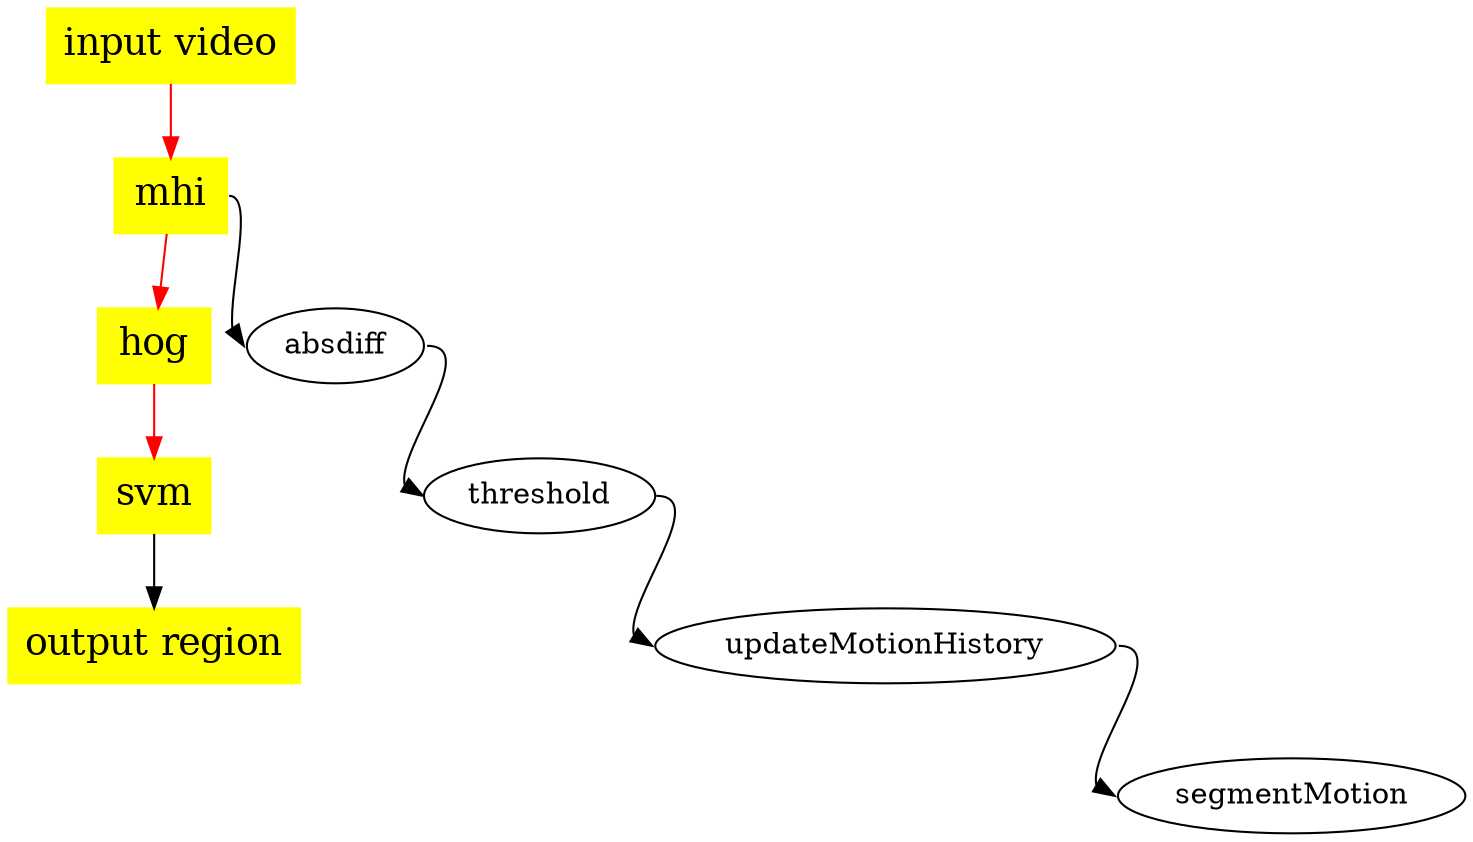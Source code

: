 digraph G{
    input -> mhi[color=red]
    mhi -> hog[color=red]
    hog -> svm[color=red]
    svm -> output

    input[fontsize=18 style=filled, shape=box color=yellow label = "input video"];
    mhi[fontsize=18 style=filled shape=box color=yellow];
    hog[fontsize=18 style=filled shape=box color=yellow];
    svm[fontsize=18 style=filled shape=box color=yellow];
    output[fontsize=18 style=filled, shape = box, color=yellow, label = "output region"]

    mhi:e -> absdiff:w
    subgraph 1 { 
        absdiff:e -> threshold:w
        threshold:e -> updateMotionHistory:w
        updateMotionHistory:e -> segmentMotion:w
    }
}
